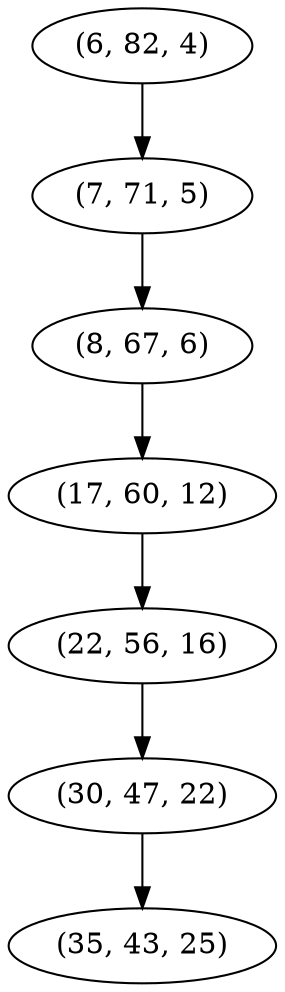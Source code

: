 digraph tree {
    "(6, 82, 4)";
    "(7, 71, 5)";
    "(8, 67, 6)";
    "(17, 60, 12)";
    "(22, 56, 16)";
    "(30, 47, 22)";
    "(35, 43, 25)";
    "(6, 82, 4)" -> "(7, 71, 5)";
    "(7, 71, 5)" -> "(8, 67, 6)";
    "(8, 67, 6)" -> "(17, 60, 12)";
    "(17, 60, 12)" -> "(22, 56, 16)";
    "(22, 56, 16)" -> "(30, 47, 22)";
    "(30, 47, 22)" -> "(35, 43, 25)";
}
